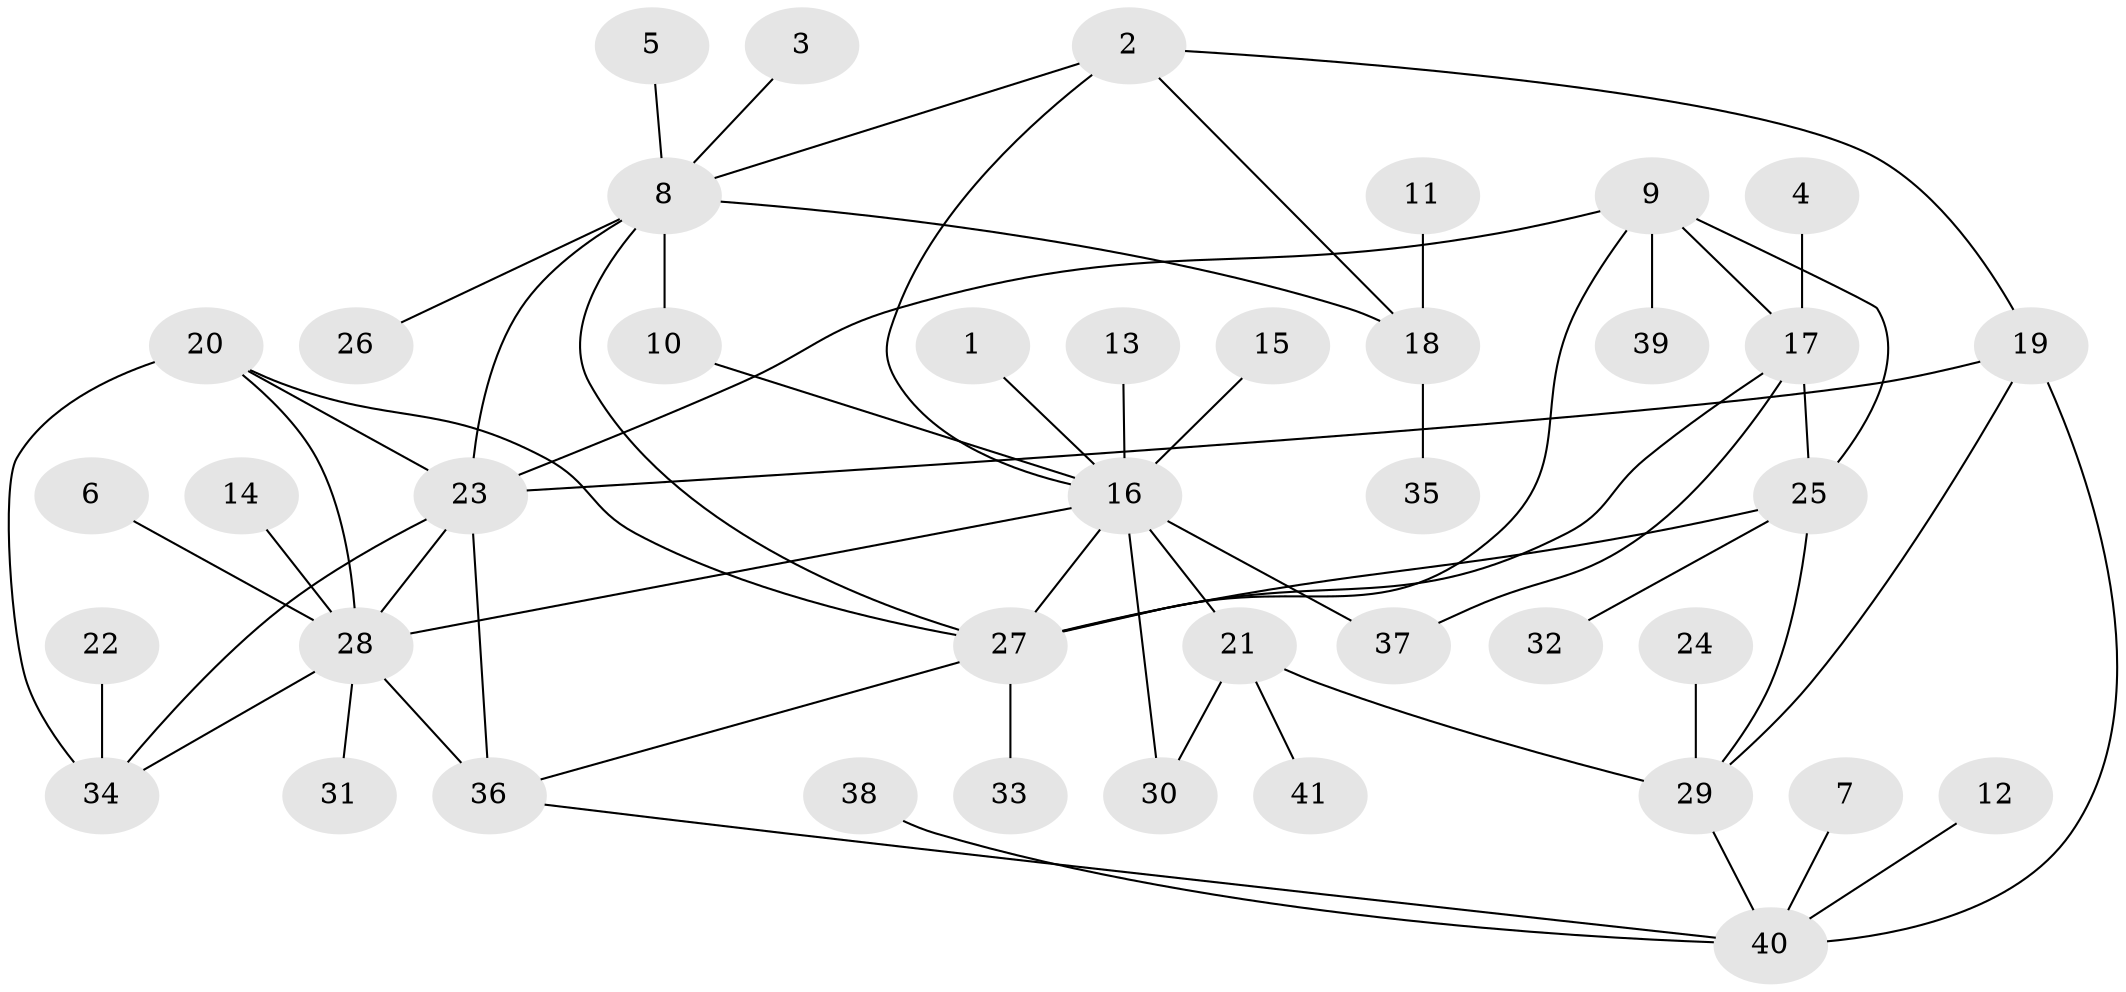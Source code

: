 // original degree distribution, {7: 0.04950495049504951, 5: 0.039603960396039604, 9: 0.019801980198019802, 10: 0.019801980198019802, 11: 0.019801980198019802, 6: 0.0594059405940594, 13: 0.009900990099009901, 4: 0.039603960396039604, 8: 0.009900990099009901, 12: 0.009900990099009901, 1: 0.5445544554455446, 2: 0.16831683168316833, 3: 0.009900990099009901}
// Generated by graph-tools (version 1.1) at 2025/37/03/04/25 23:37:42]
// undirected, 41 vertices, 61 edges
graph export_dot {
  node [color=gray90,style=filled];
  1;
  2;
  3;
  4;
  5;
  6;
  7;
  8;
  9;
  10;
  11;
  12;
  13;
  14;
  15;
  16;
  17;
  18;
  19;
  20;
  21;
  22;
  23;
  24;
  25;
  26;
  27;
  28;
  29;
  30;
  31;
  32;
  33;
  34;
  35;
  36;
  37;
  38;
  39;
  40;
  41;
  1 -- 16 [weight=1.0];
  2 -- 8 [weight=2.0];
  2 -- 16 [weight=1.0];
  2 -- 18 [weight=2.0];
  2 -- 19 [weight=1.0];
  3 -- 8 [weight=1.0];
  4 -- 17 [weight=1.0];
  5 -- 8 [weight=1.0];
  6 -- 28 [weight=1.0];
  7 -- 40 [weight=1.0];
  8 -- 10 [weight=1.0];
  8 -- 18 [weight=4.0];
  8 -- 23 [weight=4.0];
  8 -- 26 [weight=1.0];
  8 -- 27 [weight=1.0];
  9 -- 17 [weight=1.0];
  9 -- 23 [weight=1.0];
  9 -- 25 [weight=2.0];
  9 -- 27 [weight=1.0];
  9 -- 39 [weight=1.0];
  10 -- 16 [weight=1.0];
  11 -- 18 [weight=1.0];
  12 -- 40 [weight=1.0];
  13 -- 16 [weight=1.0];
  14 -- 28 [weight=1.0];
  15 -- 16 [weight=1.0];
  16 -- 21 [weight=4.0];
  16 -- 27 [weight=1.0];
  16 -- 28 [weight=1.0];
  16 -- 30 [weight=2.0];
  16 -- 37 [weight=1.0];
  17 -- 25 [weight=2.0];
  17 -- 27 [weight=1.0];
  17 -- 37 [weight=1.0];
  18 -- 35 [weight=1.0];
  19 -- 23 [weight=1.0];
  19 -- 29 [weight=4.0];
  19 -- 40 [weight=2.0];
  20 -- 23 [weight=2.0];
  20 -- 27 [weight=1.0];
  20 -- 28 [weight=2.0];
  20 -- 34 [weight=2.0];
  21 -- 29 [weight=1.0];
  21 -- 30 [weight=2.0];
  21 -- 41 [weight=1.0];
  22 -- 34 [weight=1.0];
  23 -- 28 [weight=1.0];
  23 -- 34 [weight=1.0];
  23 -- 36 [weight=1.0];
  24 -- 29 [weight=1.0];
  25 -- 27 [weight=2.0];
  25 -- 29 [weight=1.0];
  25 -- 32 [weight=1.0];
  27 -- 33 [weight=1.0];
  27 -- 36 [weight=1.0];
  28 -- 31 [weight=1.0];
  28 -- 34 [weight=1.0];
  28 -- 36 [weight=2.0];
  29 -- 40 [weight=2.0];
  36 -- 40 [weight=1.0];
  38 -- 40 [weight=1.0];
}

